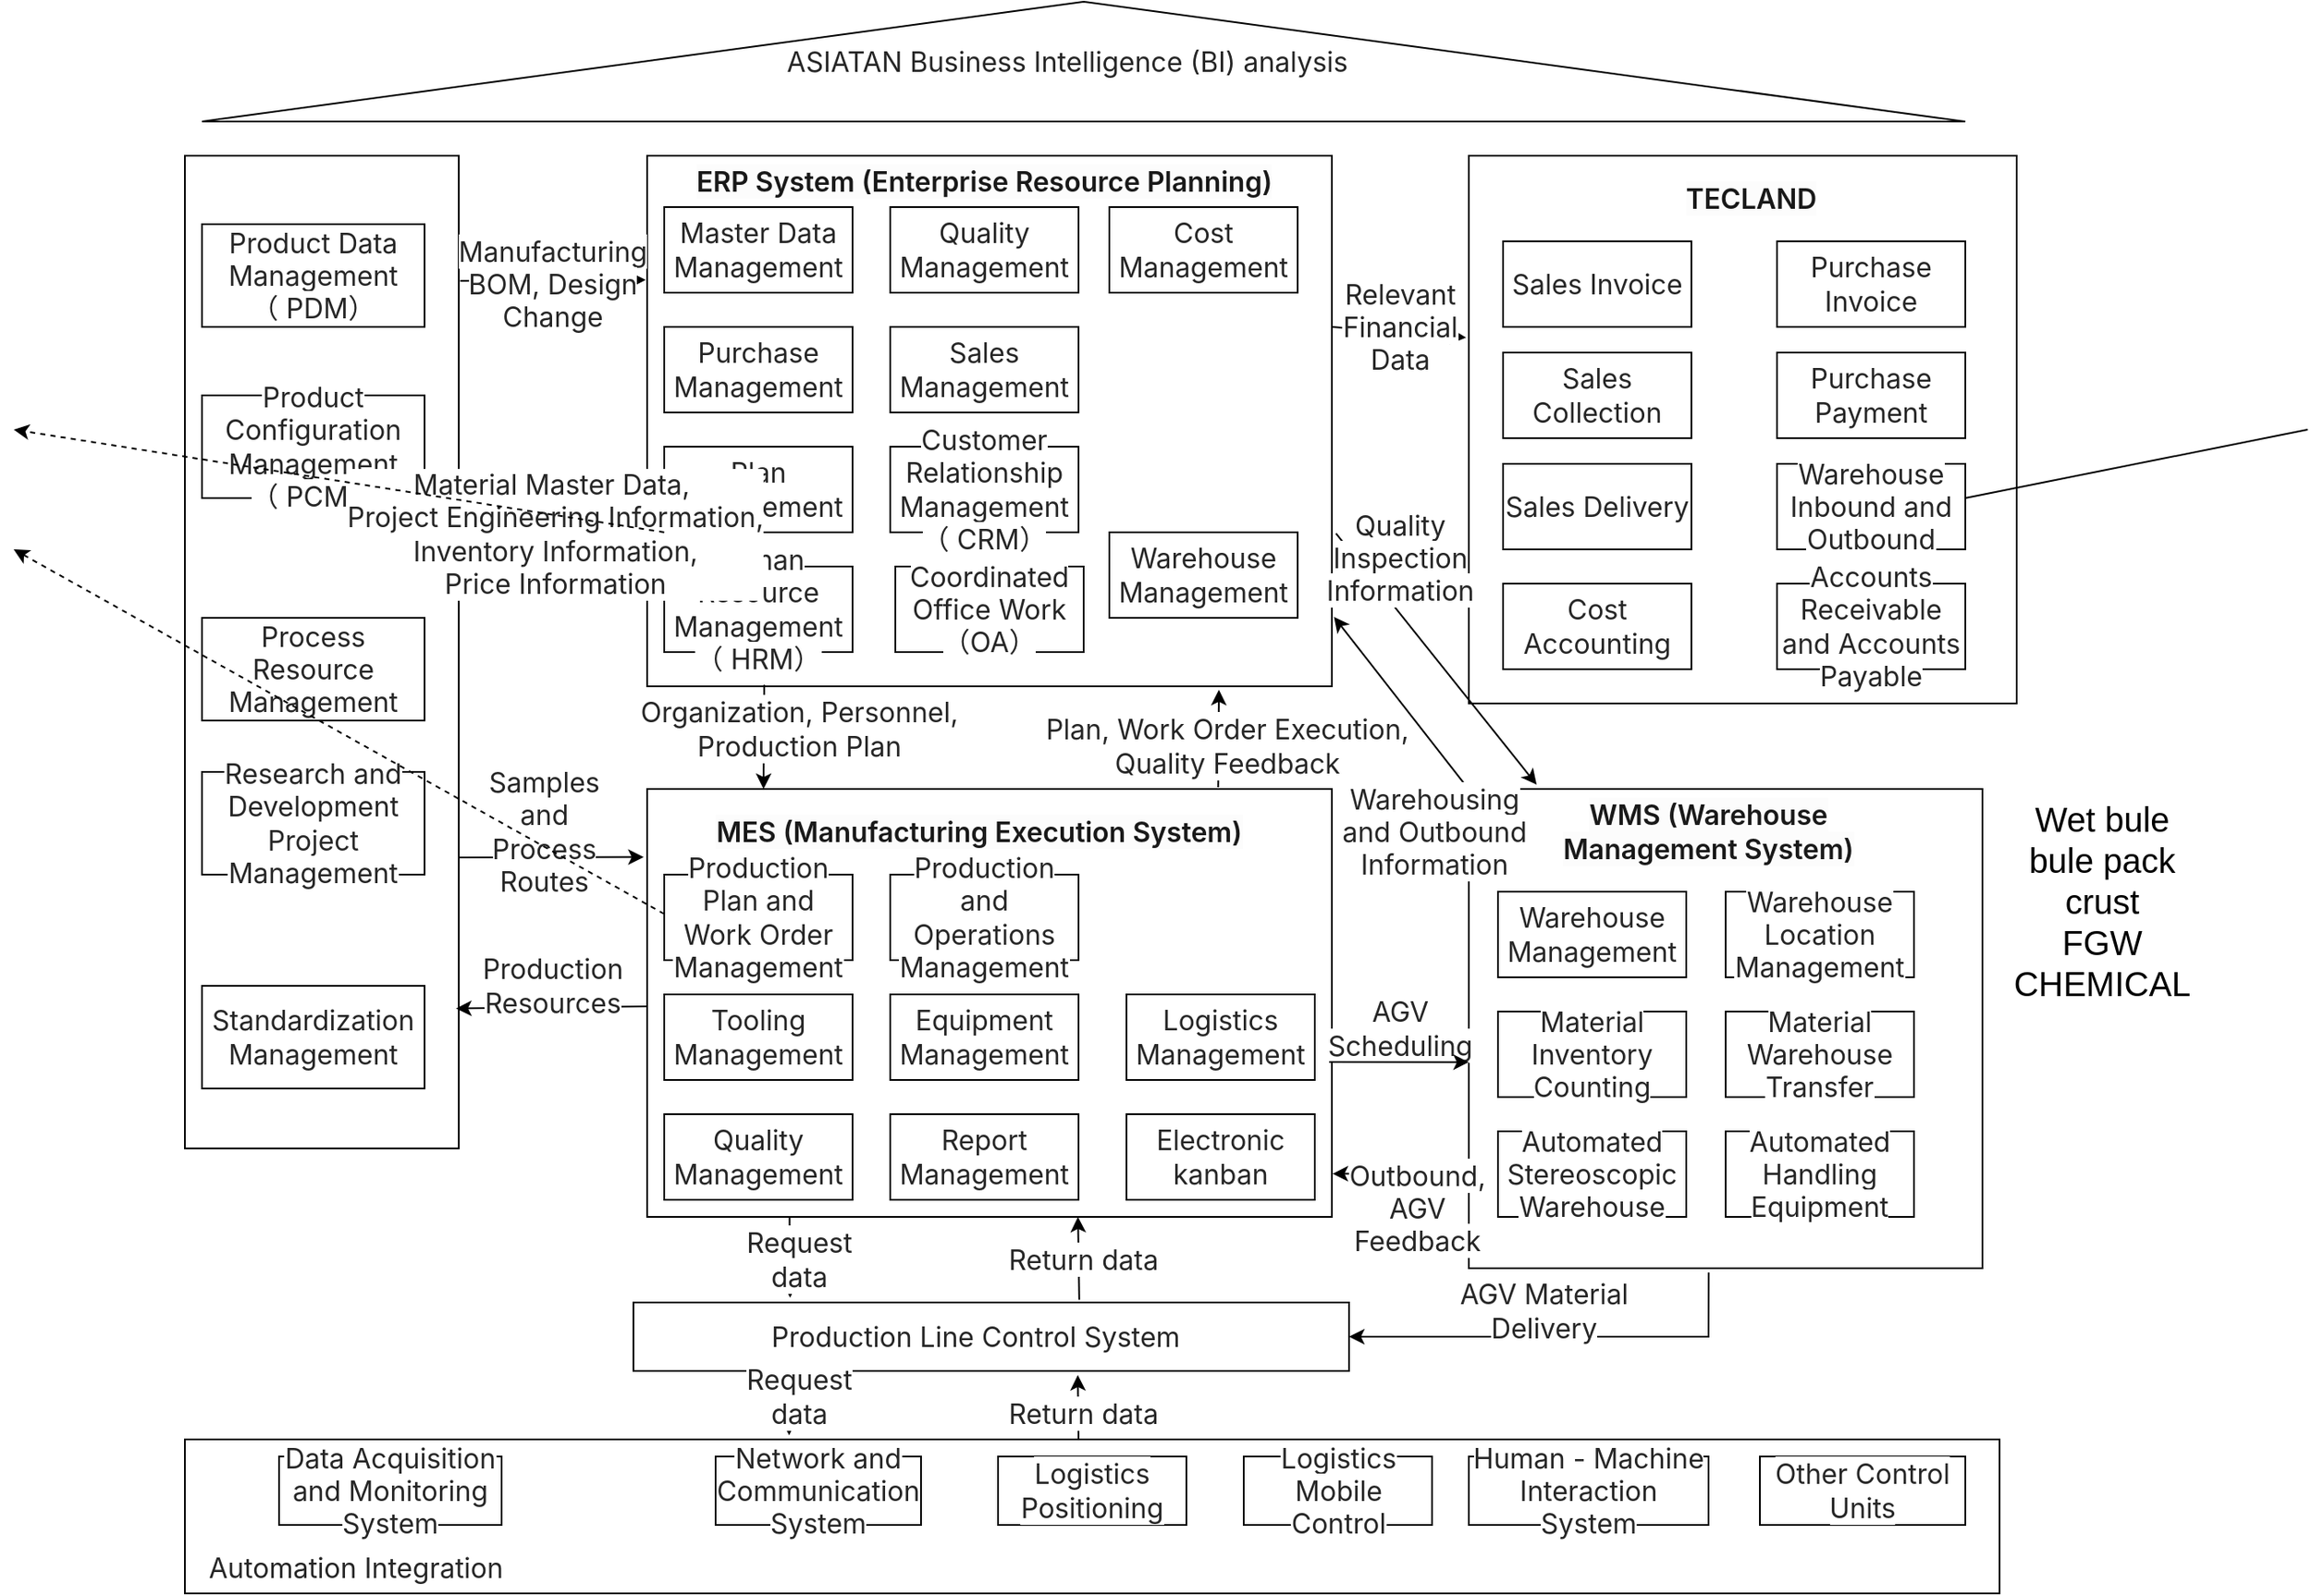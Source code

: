 <mxfile version="26.2.14">
  <diagram name="第 1 页" id="Oy0f-ZVfPPDfLsjkSh2S">
    <mxGraphModel dx="2253" dy="777" grid="1" gridSize="10" guides="1" tooltips="1" connect="1" arrows="1" fold="1" page="1" pageScale="1" pageWidth="827" pageHeight="1169" math="0" shadow="0">
      <root>
        <mxCell id="0" />
        <mxCell id="1" parent="0" />
        <mxCell id="EUBYo1c7d4FHBWkMz8hj-1" value="" style="rounded=0;whiteSpace=wrap;html=1;" parent="1" vertex="1">
          <mxGeometry x="-50" y="870" width="1060" height="90" as="geometry" />
        </mxCell>
        <mxCell id="EUBYo1c7d4FHBWkMz8hj-2" value="" style="verticalLabelPosition=bottom;verticalAlign=top;html=1;shape=mxgraph.basic.acute_triangle;dx=0.5;" parent="1" vertex="1">
          <mxGeometry x="-40" y="30" width="1030" height="70" as="geometry" />
        </mxCell>
        <mxCell id="EUBYo1c7d4FHBWkMz8hj-3" value="" style="verticalLabelPosition=bottom;verticalAlign=top;html=1;shape=mxgraph.basic.rect;fillColor2=none;strokeWidth=1;size=20;indent=5;" parent="1" vertex="1">
          <mxGeometry x="-50" y="120" width="160" height="580" as="geometry" />
        </mxCell>
        <mxCell id="EUBYo1c7d4FHBWkMz8hj-6" value="" style="verticalLabelPosition=bottom;verticalAlign=top;html=1;shape=mxgraph.basic.rect;fillColor2=none;strokeWidth=1;size=20;indent=5;" parent="1" vertex="1">
          <mxGeometry x="220" y="120" width="400" height="310" as="geometry" />
        </mxCell>
        <mxCell id="EUBYo1c7d4FHBWkMz8hj-7" value="" style="verticalLabelPosition=bottom;verticalAlign=top;html=1;shape=mxgraph.basic.rect;fillColor2=none;strokeWidth=1;size=20;indent=5;" parent="1" vertex="1">
          <mxGeometry x="220" y="490" width="400" height="250" as="geometry" />
        </mxCell>
        <mxCell id="EUBYo1c7d4FHBWkMz8hj-8" value="" style="verticalLabelPosition=bottom;verticalAlign=top;html=1;shape=mxgraph.basic.rect;fillColor2=none;strokeWidth=1;size=20;indent=5;" parent="1" vertex="1">
          <mxGeometry x="212" y="790" width="418" height="40" as="geometry" />
        </mxCell>
        <mxCell id="EUBYo1c7d4FHBWkMz8hj-9" value="" style="verticalLabelPosition=bottom;verticalAlign=top;html=1;shape=mxgraph.basic.rect;fillColor2=none;strokeWidth=1;size=20;indent=5;" parent="1" vertex="1">
          <mxGeometry x="700" y="120" width="320" height="320" as="geometry" />
        </mxCell>
        <mxCell id="EUBYo1c7d4FHBWkMz8hj-10" value="" style="verticalLabelPosition=bottom;verticalAlign=top;html=1;shape=mxgraph.basic.rect;fillColor2=none;strokeWidth=1;size=20;indent=5;" parent="1" vertex="1">
          <mxGeometry x="700" y="490" width="300" height="280" as="geometry" />
        </mxCell>
        <mxCell id="EUBYo1c7d4FHBWkMz8hj-11" value="&lt;span style=&quot;color: rgba(0, 0, 0, 0.85); font-family: Inter, -apple-system, BlinkMacSystemFont, &amp;quot;Segoe UI&amp;quot;, &amp;quot;SF Pro SC&amp;quot;, &amp;quot;SF Pro Display&amp;quot;, &amp;quot;SF Pro Icons&amp;quot;, &amp;quot;PingFang SC&amp;quot;, &amp;quot;Hiragino Sans GB&amp;quot;, &amp;quot;Microsoft YaHei&amp;quot;, &amp;quot;Helvetica Neue&amp;quot;, Helvetica, Arial, sans-serif; font-size: 16px; text-align: start; background-color: rgb(255, 255, 255);&quot;&gt;ASIATAN Business Intelligence (BI) analysis&lt;/span&gt;" style="text;html=1;align=center;verticalAlign=middle;whiteSpace=wrap;rounded=0;" parent="1" vertex="1">
          <mxGeometry x="294.5" y="50" width="341" height="30" as="geometry" />
        </mxCell>
        <mxCell id="EUBYo1c7d4FHBWkMz8hj-12" value="&lt;span style=&quot;color: rgba(0, 0, 0, 0.85); font-family: Inter, -apple-system, BlinkMacSystemFont, &amp;quot;Segoe UI&amp;quot;, &amp;quot;SF Pro SC&amp;quot;, &amp;quot;SF Pro Display&amp;quot;, &amp;quot;SF Pro Icons&amp;quot;, &amp;quot;PingFang SC&amp;quot;, &amp;quot;Hiragino Sans GB&amp;quot;, &amp;quot;Microsoft YaHei&amp;quot;, &amp;quot;Helvetica Neue&amp;quot;, Helvetica, Arial, sans-serif; font-size: 16px; text-align: start; background-color: rgb(255, 255, 255);&quot;&gt;Product Data Management&lt;/span&gt;&lt;div&gt;&lt;span style=&quot;color: rgba(0, 0, 0, 0.85); font-family: Inter, -apple-system, BlinkMacSystemFont, &amp;quot;Segoe UI&amp;quot;, &amp;quot;SF Pro SC&amp;quot;, &amp;quot;SF Pro Display&amp;quot;, &amp;quot;SF Pro Icons&amp;quot;, &amp;quot;PingFang SC&amp;quot;, &amp;quot;Hiragino Sans GB&amp;quot;, &amp;quot;Microsoft YaHei&amp;quot;, &amp;quot;Helvetica Neue&amp;quot;, Helvetica, Arial, sans-serif; font-size: 16px; text-align: start; background-color: rgb(255, 255, 255);&quot;&gt;（ PDM）&lt;/span&gt;&lt;/div&gt;" style="rounded=0;whiteSpace=wrap;html=1;movable=1;resizable=1;rotatable=1;deletable=1;editable=1;locked=0;connectable=1;" parent="1" vertex="1">
          <mxGeometry x="-40" y="160" width="130" height="60" as="geometry" />
        </mxCell>
        <mxCell id="EUBYo1c7d4FHBWkMz8hj-13" value="&lt;span style=&quot;color: rgba(0, 0, 0, 0.85); font-family: Inter, -apple-system, BlinkMacSystemFont, &amp;quot;Segoe UI&amp;quot;, &amp;quot;SF Pro SC&amp;quot;, &amp;quot;SF Pro Display&amp;quot;, &amp;quot;SF Pro Icons&amp;quot;, &amp;quot;PingFang SC&amp;quot;, &amp;quot;Hiragino Sans GB&amp;quot;, &amp;quot;Microsoft YaHei&amp;quot;, &amp;quot;Helvetica Neue&amp;quot;, Helvetica, Arial, sans-serif; font-size: 16px; text-align: start; background-color: rgb(255, 255, 255);&quot;&gt;Product Configuration Management&lt;/span&gt;&lt;div&gt;&lt;span style=&quot;color: rgba(0, 0, 0, 0.85); font-family: Inter, -apple-system, BlinkMacSystemFont, &amp;quot;Segoe UI&amp;quot;, &amp;quot;SF Pro SC&amp;quot;, &amp;quot;SF Pro Display&amp;quot;, &amp;quot;SF Pro Icons&amp;quot;, &amp;quot;PingFang SC&amp;quot;, &amp;quot;Hiragino Sans GB&amp;quot;, &amp;quot;Microsoft YaHei&amp;quot;, &amp;quot;Helvetica Neue&amp;quot;, Helvetica, Arial, sans-serif; font-size: 16px; text-align: start; background-color: rgb(255, 255, 255);&quot;&gt;（ PCM）&lt;/span&gt;&lt;/div&gt;" style="rounded=0;whiteSpace=wrap;html=1;movable=1;resizable=1;rotatable=1;deletable=1;editable=1;locked=0;connectable=1;" parent="1" vertex="1">
          <mxGeometry x="-40" y="260" width="130" height="60" as="geometry" />
        </mxCell>
        <mxCell id="EUBYo1c7d4FHBWkMz8hj-15" value="&lt;span style=&quot;color: rgba(0, 0, 0, 0.85); font-family: Inter, -apple-system, BlinkMacSystemFont, &amp;quot;Segoe UI&amp;quot;, &amp;quot;SF Pro SC&amp;quot;, &amp;quot;SF Pro Display&amp;quot;, &amp;quot;SF Pro Icons&amp;quot;, &amp;quot;PingFang SC&amp;quot;, &amp;quot;Hiragino Sans GB&amp;quot;, &amp;quot;Microsoft YaHei&amp;quot;, &amp;quot;Helvetica Neue&amp;quot;, Helvetica, Arial, sans-serif; font-size: 16px; text-align: start; background-color: rgb(255, 255, 255);&quot;&gt;Process Resource Management&lt;/span&gt;" style="rounded=0;whiteSpace=wrap;html=1;movable=1;resizable=1;rotatable=1;deletable=1;editable=1;locked=0;connectable=1;" parent="1" vertex="1">
          <mxGeometry x="-40" y="390" width="130" height="60" as="geometry" />
        </mxCell>
        <mxCell id="EUBYo1c7d4FHBWkMz8hj-16" value="&lt;span style=&quot;color: rgba(0, 0, 0, 0.85); font-family: Inter, -apple-system, BlinkMacSystemFont, &amp;quot;Segoe UI&amp;quot;, &amp;quot;SF Pro SC&amp;quot;, &amp;quot;SF Pro Display&amp;quot;, &amp;quot;SF Pro Icons&amp;quot;, &amp;quot;PingFang SC&amp;quot;, &amp;quot;Hiragino Sans GB&amp;quot;, &amp;quot;Microsoft YaHei&amp;quot;, &amp;quot;Helvetica Neue&amp;quot;, Helvetica, Arial, sans-serif; font-size: 16px; text-align: start; background-color: rgb(255, 255, 255);&quot;&gt;Standardization Management&lt;/span&gt;" style="rounded=0;whiteSpace=wrap;html=1;movable=1;resizable=1;rotatable=1;deletable=1;editable=1;locked=0;connectable=1;" parent="1" vertex="1">
          <mxGeometry x="-40" y="605" width="130" height="60" as="geometry" />
        </mxCell>
        <mxCell id="EUBYo1c7d4FHBWkMz8hj-19" value="&lt;span style=&quot;margin: 0px; padding: 0px; border: 0px; font-variant-numeric: inherit; font-variant-east-asian: inherit; font-variant-alternates: inherit; font-variant-position: inherit; font-variant-emoji: inherit; font-weight: 600; font-stretch: inherit; font-size: 16px; line-height: inherit; font-family: &amp;quot;PingFang SC&amp;quot;, -apple-system, BlinkMacSystemFont, &amp;quot;Segoe UI&amp;quot;, Roboto, Ubuntu, &amp;quot;Helvetica Neue&amp;quot;, Helvetica, Arial, &amp;quot;Hiragino Sans GB&amp;quot;, &amp;quot;Microsoft YaHei UI&amp;quot;, &amp;quot;Microsoft YaHei&amp;quot;, &amp;quot;Source Han Sans CN&amp;quot;, sans-serif; font-optical-sizing: inherit; font-size-adjust: inherit; font-kerning: inherit; font-feature-settings: inherit; font-variation-settings: inherit; vertical-align: baseline; color: rgba(0, 0, 0, 0.9); text-align: start; background-color: rgb(252, 252, 252);&quot;&gt;ERP System (Enterprise Resource Planning)​&lt;/span&gt;" style="text;html=1;align=center;verticalAlign=middle;whiteSpace=wrap;rounded=0;" parent="1" vertex="1">
          <mxGeometry x="242" y="120" width="350" height="30" as="geometry" />
        </mxCell>
        <mxCell id="EUBYo1c7d4FHBWkMz8hj-20" value="&lt;span style=&quot;color: rgba(0, 0, 0, 0.85); font-family: Inter, -apple-system, BlinkMacSystemFont, &amp;quot;Segoe UI&amp;quot;, &amp;quot;SF Pro SC&amp;quot;, &amp;quot;SF Pro Display&amp;quot;, &amp;quot;SF Pro Icons&amp;quot;, &amp;quot;PingFang SC&amp;quot;, &amp;quot;Hiragino Sans GB&amp;quot;, &amp;quot;Microsoft YaHei&amp;quot;, &amp;quot;Helvetica Neue&amp;quot;, Helvetica, Arial, sans-serif; font-size: 16px; text-align: start; background-color: rgb(255, 255, 255);&quot;&gt;Master Data Management&lt;/span&gt;" style="rounded=0;whiteSpace=wrap;html=1;" parent="1" vertex="1">
          <mxGeometry x="230" y="150" width="110" height="50" as="geometry" />
        </mxCell>
        <mxCell id="EUBYo1c7d4FHBWkMz8hj-21" value="&lt;span style=&quot;color: rgba(0, 0, 0, 0.85); font-family: Inter, -apple-system, BlinkMacSystemFont, &amp;quot;Segoe UI&amp;quot;, &amp;quot;SF Pro SC&amp;quot;, &amp;quot;SF Pro Display&amp;quot;, &amp;quot;SF Pro Icons&amp;quot;, &amp;quot;PingFang SC&amp;quot;, &amp;quot;Hiragino Sans GB&amp;quot;, &amp;quot;Microsoft YaHei&amp;quot;, &amp;quot;Helvetica Neue&amp;quot;, Helvetica, Arial, sans-serif; font-size: 16px; text-align: start; background-color: rgb(255, 255, 255);&quot;&gt;Quality Management&lt;/span&gt;" style="rounded=0;whiteSpace=wrap;html=1;" parent="1" vertex="1">
          <mxGeometry x="362" y="150" width="110" height="50" as="geometry" />
        </mxCell>
        <mxCell id="EUBYo1c7d4FHBWkMz8hj-22" value="&lt;span style=&quot;color: rgba(0, 0, 0, 0.85); font-family: Inter, -apple-system, BlinkMacSystemFont, &amp;quot;Segoe UI&amp;quot;, &amp;quot;SF Pro SC&amp;quot;, &amp;quot;SF Pro Display&amp;quot;, &amp;quot;SF Pro Icons&amp;quot;, &amp;quot;PingFang SC&amp;quot;, &amp;quot;Hiragino Sans GB&amp;quot;, &amp;quot;Microsoft YaHei&amp;quot;, &amp;quot;Helvetica Neue&amp;quot;, Helvetica, Arial, sans-serif; font-size: 16px; text-align: start; background-color: rgb(255, 255, 255);&quot;&gt;Cost Management&lt;/span&gt;" style="rounded=0;whiteSpace=wrap;html=1;" parent="1" vertex="1">
          <mxGeometry x="490" y="150" width="110" height="50" as="geometry" />
        </mxCell>
        <mxCell id="EUBYo1c7d4FHBWkMz8hj-23" value="&lt;span style=&quot;color: rgba(0, 0, 0, 0.85); font-family: Inter, -apple-system, BlinkMacSystemFont, &amp;quot;Segoe UI&amp;quot;, &amp;quot;SF Pro SC&amp;quot;, &amp;quot;SF Pro Display&amp;quot;, &amp;quot;SF Pro Icons&amp;quot;, &amp;quot;PingFang SC&amp;quot;, &amp;quot;Hiragino Sans GB&amp;quot;, &amp;quot;Microsoft YaHei&amp;quot;, &amp;quot;Helvetica Neue&amp;quot;, Helvetica, Arial, sans-serif; font-size: 16px; text-align: start; background-color: rgb(255, 255, 255);&quot;&gt;Accounts Receivable and Accounts Payable&lt;/span&gt;" style="rounded=0;whiteSpace=wrap;html=1;" parent="1" vertex="1">
          <mxGeometry x="880" y="370" width="110" height="50" as="geometry" />
        </mxCell>
        <mxCell id="EUBYo1c7d4FHBWkMz8hj-24" value="&lt;span style=&quot;color: rgba(0, 0, 0, 0.85); font-family: Inter, -apple-system, BlinkMacSystemFont, &amp;quot;Segoe UI&amp;quot;, &amp;quot;SF Pro SC&amp;quot;, &amp;quot;SF Pro Display&amp;quot;, &amp;quot;SF Pro Icons&amp;quot;, &amp;quot;PingFang SC&amp;quot;, &amp;quot;Hiragino Sans GB&amp;quot;, &amp;quot;Microsoft YaHei&amp;quot;, &amp;quot;Helvetica Neue&amp;quot;, Helvetica, Arial, sans-serif; font-size: 16px; text-align: start; background-color: rgb(255, 255, 255);&quot;&gt;Sales Management&lt;/span&gt;" style="rounded=0;whiteSpace=wrap;html=1;" parent="1" vertex="1">
          <mxGeometry x="362" y="220" width="110" height="50" as="geometry" />
        </mxCell>
        <mxCell id="EUBYo1c7d4FHBWkMz8hj-25" value="&lt;span style=&quot;color: rgba(0, 0, 0, 0.85); font-family: Inter, -apple-system, BlinkMacSystemFont, &amp;quot;Segoe UI&amp;quot;, &amp;quot;SF Pro SC&amp;quot;, &amp;quot;SF Pro Display&amp;quot;, &amp;quot;SF Pro Icons&amp;quot;, &amp;quot;PingFang SC&amp;quot;, &amp;quot;Hiragino Sans GB&amp;quot;, &amp;quot;Microsoft YaHei&amp;quot;, &amp;quot;Helvetica Neue&amp;quot;, Helvetica, Arial, sans-serif; font-size: 16px; text-align: start; background-color: rgb(255, 255, 255);&quot;&gt;Purchase Management&lt;/span&gt;" style="rounded=0;whiteSpace=wrap;html=1;" parent="1" vertex="1">
          <mxGeometry x="230" y="220" width="110" height="50" as="geometry" />
        </mxCell>
        <mxCell id="EUBYo1c7d4FHBWkMz8hj-26" value="&lt;span style=&quot;color: rgba(0, 0, 0, 0.85); font-family: Inter, -apple-system, BlinkMacSystemFont, &amp;quot;Segoe UI&amp;quot;, &amp;quot;SF Pro SC&amp;quot;, &amp;quot;SF Pro Display&amp;quot;, &amp;quot;SF Pro Icons&amp;quot;, &amp;quot;PingFang SC&amp;quot;, &amp;quot;Hiragino Sans GB&amp;quot;, &amp;quot;Microsoft YaHei&amp;quot;, &amp;quot;Helvetica Neue&amp;quot;, Helvetica, Arial, sans-serif; font-size: 16px; text-align: start; background-color: rgb(255, 255, 255);&quot;&gt;Plan Management&lt;/span&gt;" style="rounded=0;whiteSpace=wrap;html=1;" parent="1" vertex="1">
          <mxGeometry x="230" y="290" width="110" height="50" as="geometry" />
        </mxCell>
        <mxCell id="EUBYo1c7d4FHBWkMz8hj-27" value="&lt;span style=&quot;color: rgba(0, 0, 0, 0.85); font-family: Inter, -apple-system, BlinkMacSystemFont, &amp;quot;Segoe UI&amp;quot;, &amp;quot;SF Pro SC&amp;quot;, &amp;quot;SF Pro Display&amp;quot;, &amp;quot;SF Pro Icons&amp;quot;, &amp;quot;PingFang SC&amp;quot;, &amp;quot;Hiragino Sans GB&amp;quot;, &amp;quot;Microsoft YaHei&amp;quot;, &amp;quot;Helvetica Neue&amp;quot;, Helvetica, Arial, sans-serif; font-size: 16px; text-align: start; background-color: rgb(255, 255, 255);&quot;&gt;Customer Relationship Management（ CRM）&lt;/span&gt;" style="rounded=0;whiteSpace=wrap;html=1;" parent="1" vertex="1">
          <mxGeometry x="362" y="290" width="110" height="50" as="geometry" />
        </mxCell>
        <mxCell id="EUBYo1c7d4FHBWkMz8hj-28" value="&lt;span style=&quot;color: rgba(0, 0, 0, 0.85); font-family: Inter, -apple-system, BlinkMacSystemFont, &amp;quot;Segoe UI&amp;quot;, &amp;quot;SF Pro SC&amp;quot;, &amp;quot;SF Pro Display&amp;quot;, &amp;quot;SF Pro Icons&amp;quot;, &amp;quot;PingFang SC&amp;quot;, &amp;quot;Hiragino Sans GB&amp;quot;, &amp;quot;Microsoft YaHei&amp;quot;, &amp;quot;Helvetica Neue&amp;quot;, Helvetica, Arial, sans-serif; font-size: 16px; text-align: start; background-color: rgb(255, 255, 255);&quot;&gt;Warehouse Management&lt;/span&gt;" style="rounded=0;whiteSpace=wrap;html=1;" parent="1" vertex="1">
          <mxGeometry x="490" y="340" width="110" height="50" as="geometry" />
        </mxCell>
        <mxCell id="EUBYo1c7d4FHBWkMz8hj-29" value="&lt;span style=&quot;color: rgba(0, 0, 0, 0.85); font-family: Inter, -apple-system, BlinkMacSystemFont, &amp;quot;Segoe UI&amp;quot;, &amp;quot;SF Pro SC&amp;quot;, &amp;quot;SF Pro Display&amp;quot;, &amp;quot;SF Pro Icons&amp;quot;, &amp;quot;PingFang SC&amp;quot;, &amp;quot;Hiragino Sans GB&amp;quot;, &amp;quot;Microsoft YaHei&amp;quot;, &amp;quot;Helvetica Neue&amp;quot;, Helvetica, Arial, sans-serif; font-size: 16px; text-align: start; background-color: rgb(255, 255, 255);&quot;&gt;Human Resource Management（ HRM）&lt;/span&gt;" style="rounded=0;whiteSpace=wrap;html=1;" parent="1" vertex="1">
          <mxGeometry x="230" y="360" width="110" height="50" as="geometry" />
        </mxCell>
        <mxCell id="EUBYo1c7d4FHBWkMz8hj-30" value="&lt;span style=&quot;color: rgba(0, 0, 0, 0.85); font-family: Inter, -apple-system, BlinkMacSystemFont, &amp;quot;Segoe UI&amp;quot;, &amp;quot;SF Pro SC&amp;quot;, &amp;quot;SF Pro Display&amp;quot;, &amp;quot;SF Pro Icons&amp;quot;, &amp;quot;PingFang SC&amp;quot;, &amp;quot;Hiragino Sans GB&amp;quot;, &amp;quot;Microsoft YaHei&amp;quot;, &amp;quot;Helvetica Neue&amp;quot;, Helvetica, Arial, sans-serif; font-size: 16px; text-align: start; background-color: rgb(255, 255, 255);&quot;&gt;Coordinated Office Work&lt;/span&gt;&lt;div&gt;&lt;span style=&quot;color: rgba(0, 0, 0, 0.85); font-family: Inter, -apple-system, BlinkMacSystemFont, &amp;quot;Segoe UI&amp;quot;, &amp;quot;SF Pro SC&amp;quot;, &amp;quot;SF Pro Display&amp;quot;, &amp;quot;SF Pro Icons&amp;quot;, &amp;quot;PingFang SC&amp;quot;, &amp;quot;Hiragino Sans GB&amp;quot;, &amp;quot;Microsoft YaHei&amp;quot;, &amp;quot;Helvetica Neue&amp;quot;, Helvetica, Arial, sans-serif; font-size: 16px; text-align: start; background-color: rgb(255, 255, 255);&quot;&gt;（OA）&lt;/span&gt;&lt;/div&gt;" style="rounded=0;whiteSpace=wrap;html=1;" parent="1" vertex="1">
          <mxGeometry x="365" y="360" width="110" height="50" as="geometry" />
        </mxCell>
        <mxCell id="EUBYo1c7d4FHBWkMz8hj-31" value="&lt;span style=&quot;margin: 0px; padding: 0px; border: 0px; font-variant-numeric: inherit; font-variant-east-asian: inherit; font-variant-alternates: inherit; font-variant-position: inherit; font-variant-emoji: inherit; font-weight: 600; font-stretch: inherit; font-size: 16px; line-height: inherit; font-family: &amp;quot;PingFang SC&amp;quot;, -apple-system, BlinkMacSystemFont, &amp;quot;Segoe UI&amp;quot;, Roboto, Ubuntu, &amp;quot;Helvetica Neue&amp;quot;, Helvetica, Arial, &amp;quot;Hiragino Sans GB&amp;quot;, &amp;quot;Microsoft YaHei UI&amp;quot;, &amp;quot;Microsoft YaHei&amp;quot;, &amp;quot;Source Han Sans CN&amp;quot;, sans-serif; font-optical-sizing: inherit; font-size-adjust: inherit; font-kerning: inherit; font-feature-settings: inherit; font-variation-settings: inherit; vertical-align: baseline; color: rgba(0, 0, 0, 0.9); text-align: start; background-color: rgb(252, 252, 252);&quot;&gt;MES (Manufacturing Execution System)​&lt;/span&gt;" style="text;html=1;align=center;verticalAlign=middle;whiteSpace=wrap;rounded=0;" parent="1" vertex="1">
          <mxGeometry x="258.5" y="500" width="310" height="30" as="geometry" />
        </mxCell>
        <mxCell id="EUBYo1c7d4FHBWkMz8hj-32" value="&lt;span style=&quot;color: rgba(0, 0, 0, 0.85); font-family: Inter, -apple-system, BlinkMacSystemFont, &amp;quot;Segoe UI&amp;quot;, &amp;quot;SF Pro SC&amp;quot;, &amp;quot;SF Pro Display&amp;quot;, &amp;quot;SF Pro Icons&amp;quot;, &amp;quot;PingFang SC&amp;quot;, &amp;quot;Hiragino Sans GB&amp;quot;, &amp;quot;Microsoft YaHei&amp;quot;, &amp;quot;Helvetica Neue&amp;quot;, Helvetica, Arial, sans-serif; font-size: 16px; text-align: start; background-color: rgb(255, 255, 255);&quot;&gt;Production Plan and Work Order Management&lt;/span&gt;" style="rounded=0;whiteSpace=wrap;html=1;" parent="1" vertex="1">
          <mxGeometry x="230" y="540" width="110" height="50" as="geometry" />
        </mxCell>
        <mxCell id="EUBYo1c7d4FHBWkMz8hj-33" value="&lt;span style=&quot;color: rgba(0, 0, 0, 0.85); font-family: Inter, -apple-system, BlinkMacSystemFont, &amp;quot;Segoe UI&amp;quot;, &amp;quot;SF Pro SC&amp;quot;, &amp;quot;SF Pro Display&amp;quot;, &amp;quot;SF Pro Icons&amp;quot;, &amp;quot;PingFang SC&amp;quot;, &amp;quot;Hiragino Sans GB&amp;quot;, &amp;quot;Microsoft YaHei&amp;quot;, &amp;quot;Helvetica Neue&amp;quot;, Helvetica, Arial, sans-serif; font-size: 16px; text-align: start; background-color: rgb(255, 255, 255);&quot;&gt;Production and Operations Management&lt;/span&gt;" style="rounded=0;whiteSpace=wrap;html=1;" parent="1" vertex="1">
          <mxGeometry x="362" y="540" width="110" height="50" as="geometry" />
        </mxCell>
        <mxCell id="EUBYo1c7d4FHBWkMz8hj-35" value="&lt;span style=&quot;color: rgba(0, 0, 0, 0.85); font-family: Inter, -apple-system, BlinkMacSystemFont, &amp;quot;Segoe UI&amp;quot;, &amp;quot;SF Pro SC&amp;quot;, &amp;quot;SF Pro Display&amp;quot;, &amp;quot;SF Pro Icons&amp;quot;, &amp;quot;PingFang SC&amp;quot;, &amp;quot;Hiragino Sans GB&amp;quot;, &amp;quot;Microsoft YaHei&amp;quot;, &amp;quot;Helvetica Neue&amp;quot;, Helvetica, Arial, sans-serif; font-size: 16px; text-align: start; background-color: rgb(255, 255, 255);&quot;&gt;Tooling Management&lt;/span&gt;" style="rounded=0;whiteSpace=wrap;html=1;" parent="1" vertex="1">
          <mxGeometry x="230" y="610" width="110" height="50" as="geometry" />
        </mxCell>
        <mxCell id="EUBYo1c7d4FHBWkMz8hj-36" value="&lt;span style=&quot;color: rgba(0, 0, 0, 0.85); font-family: Inter, -apple-system, BlinkMacSystemFont, &amp;quot;Segoe UI&amp;quot;, &amp;quot;SF Pro SC&amp;quot;, &amp;quot;SF Pro Display&amp;quot;, &amp;quot;SF Pro Icons&amp;quot;, &amp;quot;PingFang SC&amp;quot;, &amp;quot;Hiragino Sans GB&amp;quot;, &amp;quot;Microsoft YaHei&amp;quot;, &amp;quot;Helvetica Neue&amp;quot;, Helvetica, Arial, sans-serif; font-size: 16px; text-align: start; background-color: rgb(255, 255, 255);&quot;&gt;Equipment Management&lt;/span&gt;" style="rounded=0;whiteSpace=wrap;html=1;" parent="1" vertex="1">
          <mxGeometry x="362" y="610" width="110" height="50" as="geometry" />
        </mxCell>
        <mxCell id="EUBYo1c7d4FHBWkMz8hj-37" value="&lt;span style=&quot;color: rgba(0, 0, 0, 0.85); font-family: Inter, -apple-system, BlinkMacSystemFont, &amp;quot;Segoe UI&amp;quot;, &amp;quot;SF Pro SC&amp;quot;, &amp;quot;SF Pro Display&amp;quot;, &amp;quot;SF Pro Icons&amp;quot;, &amp;quot;PingFang SC&amp;quot;, &amp;quot;Hiragino Sans GB&amp;quot;, &amp;quot;Microsoft YaHei&amp;quot;, &amp;quot;Helvetica Neue&amp;quot;, Helvetica, Arial, sans-serif; font-size: 16px; text-align: start; background-color: rgb(255, 255, 255);&quot;&gt;Logistics Management&lt;/span&gt;" style="rounded=0;whiteSpace=wrap;html=1;" parent="1" vertex="1">
          <mxGeometry x="500" y="610" width="110" height="50" as="geometry" />
        </mxCell>
        <mxCell id="EUBYo1c7d4FHBWkMz8hj-38" value="&lt;span style=&quot;color: rgba(0, 0, 0, 0.85); font-family: Inter, -apple-system, BlinkMacSystemFont, &amp;quot;Segoe UI&amp;quot;, &amp;quot;SF Pro SC&amp;quot;, &amp;quot;SF Pro Display&amp;quot;, &amp;quot;SF Pro Icons&amp;quot;, &amp;quot;PingFang SC&amp;quot;, &amp;quot;Hiragino Sans GB&amp;quot;, &amp;quot;Microsoft YaHei&amp;quot;, &amp;quot;Helvetica Neue&amp;quot;, Helvetica, Arial, sans-serif; font-size: 16px; text-align: start; background-color: rgb(255, 255, 255);&quot;&gt;Quality Management&lt;/span&gt;" style="rounded=0;whiteSpace=wrap;html=1;" parent="1" vertex="1">
          <mxGeometry x="230" y="680" width="110" height="50" as="geometry" />
        </mxCell>
        <mxCell id="EUBYo1c7d4FHBWkMz8hj-39" value="&lt;span style=&quot;color: rgba(0, 0, 0, 0.85); font-family: Inter, -apple-system, BlinkMacSystemFont, &amp;quot;Segoe UI&amp;quot;, &amp;quot;SF Pro SC&amp;quot;, &amp;quot;SF Pro Display&amp;quot;, &amp;quot;SF Pro Icons&amp;quot;, &amp;quot;PingFang SC&amp;quot;, &amp;quot;Hiragino Sans GB&amp;quot;, &amp;quot;Microsoft YaHei&amp;quot;, &amp;quot;Helvetica Neue&amp;quot;, Helvetica, Arial, sans-serif; font-size: 16px; text-align: start; background-color: rgb(255, 255, 255);&quot;&gt;Report Management&lt;/span&gt;" style="rounded=0;whiteSpace=wrap;html=1;" parent="1" vertex="1">
          <mxGeometry x="362" y="680" width="110" height="50" as="geometry" />
        </mxCell>
        <mxCell id="EUBYo1c7d4FHBWkMz8hj-40" value="&lt;span style=&quot;color: rgba(0, 0, 0, 0.85); font-family: Inter, -apple-system, BlinkMacSystemFont, &amp;quot;Segoe UI&amp;quot;, &amp;quot;SF Pro SC&amp;quot;, &amp;quot;SF Pro Display&amp;quot;, &amp;quot;SF Pro Icons&amp;quot;, &amp;quot;PingFang SC&amp;quot;, &amp;quot;Hiragino Sans GB&amp;quot;, &amp;quot;Microsoft YaHei&amp;quot;, &amp;quot;Helvetica Neue&amp;quot;, Helvetica, Arial, sans-serif; font-size: 16px; text-align: start; background-color: rgb(255, 255, 255);&quot;&gt;Electronic kanban&lt;/span&gt;" style="rounded=0;whiteSpace=wrap;html=1;" parent="1" vertex="1">
          <mxGeometry x="500" y="680" width="110" height="50" as="geometry" />
        </mxCell>
        <mxCell id="EUBYo1c7d4FHBWkMz8hj-41" value="&lt;span style=&quot;margin: 0px; padding: 0px; border: 0px; font-variant-numeric: inherit; font-variant-east-asian: inherit; font-variant-alternates: inherit; font-variant-position: inherit; font-variant-emoji: inherit; font-weight: 600; font-stretch: inherit; font-size: 16px; line-height: inherit; font-family: &amp;quot;PingFang SC&amp;quot;, -apple-system, BlinkMacSystemFont, &amp;quot;Segoe UI&amp;quot;, Roboto, Ubuntu, &amp;quot;Helvetica Neue&amp;quot;, Helvetica, Arial, &amp;quot;Hiragino Sans GB&amp;quot;, &amp;quot;Microsoft YaHei UI&amp;quot;, &amp;quot;Microsoft YaHei&amp;quot;, &amp;quot;Source Han Sans CN&amp;quot;, sans-serif; font-optical-sizing: inherit; font-size-adjust: inherit; font-kerning: inherit; font-feature-settings: inherit; font-variation-settings: inherit; vertical-align: baseline; color: rgba(0, 0, 0, 0.9); text-align: start; background-color: rgb(252, 252, 252);&quot;&gt;TECLAND&lt;/span&gt;" style="text;html=1;align=center;verticalAlign=middle;whiteSpace=wrap;rounded=0;" parent="1" vertex="1">
          <mxGeometry x="800" y="130" width="130" height="30" as="geometry" />
        </mxCell>
        <mxCell id="EUBYo1c7d4FHBWkMz8hj-42" value="&lt;span style=&quot;color: rgba(0, 0, 0, 0.85); font-family: Inter, -apple-system, BlinkMacSystemFont, &amp;quot;Segoe UI&amp;quot;, &amp;quot;SF Pro SC&amp;quot;, &amp;quot;SF Pro Display&amp;quot;, &amp;quot;SF Pro Icons&amp;quot;, &amp;quot;PingFang SC&amp;quot;, &amp;quot;Hiragino Sans GB&amp;quot;, &amp;quot;Microsoft YaHei&amp;quot;, &amp;quot;Helvetica Neue&amp;quot;, Helvetica, Arial, sans-serif; font-size: 16px; text-align: start; background-color: rgb(255, 255, 255);&quot;&gt;Sales Invoice&lt;/span&gt;" style="rounded=0;whiteSpace=wrap;html=1;" parent="1" vertex="1">
          <mxGeometry x="720" y="170" width="110" height="50" as="geometry" />
        </mxCell>
        <mxCell id="EUBYo1c7d4FHBWkMz8hj-43" value="&lt;span style=&quot;color: rgba(0, 0, 0, 0.85); font-family: Inter, -apple-system, BlinkMacSystemFont, &amp;quot;Segoe UI&amp;quot;, &amp;quot;SF Pro SC&amp;quot;, &amp;quot;SF Pro Display&amp;quot;, &amp;quot;SF Pro Icons&amp;quot;, &amp;quot;PingFang SC&amp;quot;, &amp;quot;Hiragino Sans GB&amp;quot;, &amp;quot;Microsoft YaHei&amp;quot;, &amp;quot;Helvetica Neue&amp;quot;, Helvetica, Arial, sans-serif; font-size: 16px; text-align: start; background-color: rgb(255, 255, 255);&quot;&gt;Purchase Invoice&lt;/span&gt;" style="rounded=0;whiteSpace=wrap;html=1;" parent="1" vertex="1">
          <mxGeometry x="880" y="170" width="110" height="50" as="geometry" />
        </mxCell>
        <mxCell id="EUBYo1c7d4FHBWkMz8hj-44" value="&lt;span style=&quot;color: rgba(0, 0, 0, 0.85); font-family: Inter, -apple-system, BlinkMacSystemFont, &amp;quot;Segoe UI&amp;quot;, &amp;quot;SF Pro SC&amp;quot;, &amp;quot;SF Pro Display&amp;quot;, &amp;quot;SF Pro Icons&amp;quot;, &amp;quot;PingFang SC&amp;quot;, &amp;quot;Hiragino Sans GB&amp;quot;, &amp;quot;Microsoft YaHei&amp;quot;, &amp;quot;Helvetica Neue&amp;quot;, Helvetica, Arial, sans-serif; font-size: 16px; text-align: start; background-color: rgb(255, 255, 255);&quot;&gt;Sales Collection&lt;/span&gt;" style="rounded=0;whiteSpace=wrap;html=1;" parent="1" vertex="1">
          <mxGeometry x="720" y="235" width="110" height="50" as="geometry" />
        </mxCell>
        <mxCell id="EUBYo1c7d4FHBWkMz8hj-45" value="&lt;span style=&quot;color: rgba(0, 0, 0, 0.85); font-family: Inter, -apple-system, BlinkMacSystemFont, &amp;quot;Segoe UI&amp;quot;, &amp;quot;SF Pro SC&amp;quot;, &amp;quot;SF Pro Display&amp;quot;, &amp;quot;SF Pro Icons&amp;quot;, &amp;quot;PingFang SC&amp;quot;, &amp;quot;Hiragino Sans GB&amp;quot;, &amp;quot;Microsoft YaHei&amp;quot;, &amp;quot;Helvetica Neue&amp;quot;, Helvetica, Arial, sans-serif; font-size: 16px; text-align: start; background-color: rgb(255, 255, 255);&quot;&gt;Purchase Payment&lt;/span&gt;" style="rounded=0;whiteSpace=wrap;html=1;" parent="1" vertex="1">
          <mxGeometry x="880" y="235" width="110" height="50" as="geometry" />
        </mxCell>
        <mxCell id="EUBYo1c7d4FHBWkMz8hj-46" value="&lt;span style=&quot;color: rgba(0, 0, 0, 0.85); font-family: Inter, -apple-system, BlinkMacSystemFont, &amp;quot;Segoe UI&amp;quot;, &amp;quot;SF Pro SC&amp;quot;, &amp;quot;SF Pro Display&amp;quot;, &amp;quot;SF Pro Icons&amp;quot;, &amp;quot;PingFang SC&amp;quot;, &amp;quot;Hiragino Sans GB&amp;quot;, &amp;quot;Microsoft YaHei&amp;quot;, &amp;quot;Helvetica Neue&amp;quot;, Helvetica, Arial, sans-serif; font-size: 16px; text-align: start; background-color: rgb(255, 255, 255);&quot;&gt;Sales Delivery&lt;/span&gt;" style="rounded=0;whiteSpace=wrap;html=1;" parent="1" vertex="1">
          <mxGeometry x="720" y="300" width="110" height="50" as="geometry" />
        </mxCell>
        <mxCell id="EUBYo1c7d4FHBWkMz8hj-47" value="&lt;span style=&quot;color: rgba(0, 0, 0, 0.85); font-family: Inter, -apple-system, BlinkMacSystemFont, &amp;quot;Segoe UI&amp;quot;, &amp;quot;SF Pro SC&amp;quot;, &amp;quot;SF Pro Display&amp;quot;, &amp;quot;SF Pro Icons&amp;quot;, &amp;quot;PingFang SC&amp;quot;, &amp;quot;Hiragino Sans GB&amp;quot;, &amp;quot;Microsoft YaHei&amp;quot;, &amp;quot;Helvetica Neue&amp;quot;, Helvetica, Arial, sans-serif; font-size: 16px; text-align: start; background-color: rgb(255, 255, 255);&quot;&gt;Warehouse Inbound and Outbound&lt;/span&gt;" style="rounded=0;whiteSpace=wrap;html=1;" parent="1" vertex="1">
          <mxGeometry x="880" y="300" width="110" height="50" as="geometry" />
        </mxCell>
        <mxCell id="EUBYo1c7d4FHBWkMz8hj-48" value="&lt;span style=&quot;color: rgba(0, 0, 0, 0.85); font-family: Inter, -apple-system, BlinkMacSystemFont, &amp;quot;Segoe UI&amp;quot;, &amp;quot;SF Pro SC&amp;quot;, &amp;quot;SF Pro Display&amp;quot;, &amp;quot;SF Pro Icons&amp;quot;, &amp;quot;PingFang SC&amp;quot;, &amp;quot;Hiragino Sans GB&amp;quot;, &amp;quot;Microsoft YaHei&amp;quot;, &amp;quot;Helvetica Neue&amp;quot;, Helvetica, Arial, sans-serif; font-size: 16px; text-align: start; background-color: rgb(255, 255, 255);&quot;&gt;Cost Accounting&lt;/span&gt;" style="rounded=0;whiteSpace=wrap;html=1;" parent="1" vertex="1">
          <mxGeometry x="720" y="370" width="110" height="50" as="geometry" />
        </mxCell>
        <mxCell id="EUBYo1c7d4FHBWkMz8hj-49" value="&lt;span style=&quot;margin: 0px; padding: 0px; border: 0px; font-variant-numeric: inherit; font-variant-east-asian: inherit; font-variant-alternates: inherit; font-variant-position: inherit; font-variant-emoji: inherit; font-weight: 600; font-stretch: inherit; font-size: 16px; line-height: inherit; font-family: &amp;quot;PingFang SC&amp;quot;, -apple-system, BlinkMacSystemFont, &amp;quot;Segoe UI&amp;quot;, Roboto, Ubuntu, &amp;quot;Helvetica Neue&amp;quot;, Helvetica, Arial, &amp;quot;Hiragino Sans GB&amp;quot;, &amp;quot;Microsoft YaHei UI&amp;quot;, &amp;quot;Microsoft YaHei&amp;quot;, &amp;quot;Source Han Sans CN&amp;quot;, sans-serif; font-optical-sizing: inherit; font-size-adjust: inherit; font-kerning: inherit; font-feature-settings: inherit; font-variation-settings: inherit; vertical-align: baseline; color: rgba(0, 0, 0, 0.9); text-align: start; background-color: rgb(252, 252, 252);&quot;&gt;WMS (Warehouse Management System)​&lt;/span&gt;" style="text;html=1;align=center;verticalAlign=middle;whiteSpace=wrap;rounded=0;" parent="1" vertex="1">
          <mxGeometry x="725" y="500" width="230" height="30" as="geometry" />
        </mxCell>
        <mxCell id="EUBYo1c7d4FHBWkMz8hj-50" value="&lt;span style=&quot;color: rgba(0, 0, 0, 0.85); font-family: Inter, -apple-system, BlinkMacSystemFont, &amp;quot;Segoe UI&amp;quot;, &amp;quot;SF Pro SC&amp;quot;, &amp;quot;SF Pro Display&amp;quot;, &amp;quot;SF Pro Icons&amp;quot;, &amp;quot;PingFang SC&amp;quot;, &amp;quot;Hiragino Sans GB&amp;quot;, &amp;quot;Microsoft YaHei&amp;quot;, &amp;quot;Helvetica Neue&amp;quot;, Helvetica, Arial, sans-serif; font-size: 16px; text-align: start; background-color: rgb(255, 255, 255);&quot;&gt;Warehouse Management&lt;/span&gt;" style="rounded=0;whiteSpace=wrap;html=1;" parent="1" vertex="1">
          <mxGeometry x="717" y="550" width="110" height="50" as="geometry" />
        </mxCell>
        <mxCell id="EUBYo1c7d4FHBWkMz8hj-51" value="&lt;span style=&quot;color: rgba(0, 0, 0, 0.85); font-family: Inter, -apple-system, BlinkMacSystemFont, &amp;quot;Segoe UI&amp;quot;, &amp;quot;SF Pro SC&amp;quot;, &amp;quot;SF Pro Display&amp;quot;, &amp;quot;SF Pro Icons&amp;quot;, &amp;quot;PingFang SC&amp;quot;, &amp;quot;Hiragino Sans GB&amp;quot;, &amp;quot;Microsoft YaHei&amp;quot;, &amp;quot;Helvetica Neue&amp;quot;, Helvetica, Arial, sans-serif; font-size: 16px; text-align: start; background-color: rgb(255, 255, 255);&quot;&gt;Warehouse Location Management&lt;/span&gt;" style="rounded=0;whiteSpace=wrap;html=1;" parent="1" vertex="1">
          <mxGeometry x="850" y="550" width="110" height="50" as="geometry" />
        </mxCell>
        <mxCell id="EUBYo1c7d4FHBWkMz8hj-52" value="&lt;span style=&quot;color: rgba(0, 0, 0, 0.85); font-family: Inter, -apple-system, BlinkMacSystemFont, &amp;quot;Segoe UI&amp;quot;, &amp;quot;SF Pro SC&amp;quot;, &amp;quot;SF Pro Display&amp;quot;, &amp;quot;SF Pro Icons&amp;quot;, &amp;quot;PingFang SC&amp;quot;, &amp;quot;Hiragino Sans GB&amp;quot;, &amp;quot;Microsoft YaHei&amp;quot;, &amp;quot;Helvetica Neue&amp;quot;, Helvetica, Arial, sans-serif; font-size: 16px; text-align: start; background-color: rgb(255, 255, 255);&quot;&gt;Material Inventory Counting&lt;/span&gt;" style="rounded=0;whiteSpace=wrap;html=1;" parent="1" vertex="1">
          <mxGeometry x="717" y="620" width="110" height="50" as="geometry" />
        </mxCell>
        <mxCell id="EUBYo1c7d4FHBWkMz8hj-53" value="&lt;span style=&quot;color: rgba(0, 0, 0, 0.85); font-family: Inter, -apple-system, BlinkMacSystemFont, &amp;quot;Segoe UI&amp;quot;, &amp;quot;SF Pro SC&amp;quot;, &amp;quot;SF Pro Display&amp;quot;, &amp;quot;SF Pro Icons&amp;quot;, &amp;quot;PingFang SC&amp;quot;, &amp;quot;Hiragino Sans GB&amp;quot;, &amp;quot;Microsoft YaHei&amp;quot;, &amp;quot;Helvetica Neue&amp;quot;, Helvetica, Arial, sans-serif; font-size: 16px; text-align: start; background-color: rgb(255, 255, 255);&quot;&gt;Material Warehouse Transfer&lt;/span&gt;" style="rounded=0;whiteSpace=wrap;html=1;" parent="1" vertex="1">
          <mxGeometry x="850" y="620" width="110" height="50" as="geometry" />
        </mxCell>
        <mxCell id="EUBYo1c7d4FHBWkMz8hj-54" value="&lt;span style=&quot;color: rgba(0, 0, 0, 0.85); font-family: Inter, -apple-system, BlinkMacSystemFont, &amp;quot;Segoe UI&amp;quot;, &amp;quot;SF Pro SC&amp;quot;, &amp;quot;SF Pro Display&amp;quot;, &amp;quot;SF Pro Icons&amp;quot;, &amp;quot;PingFang SC&amp;quot;, &amp;quot;Hiragino Sans GB&amp;quot;, &amp;quot;Microsoft YaHei&amp;quot;, &amp;quot;Helvetica Neue&amp;quot;, Helvetica, Arial, sans-serif; font-size: 16px; text-align: start; background-color: rgb(255, 255, 255);&quot;&gt;Automated Stereoscopic Warehouse&lt;/span&gt;" style="rounded=0;whiteSpace=wrap;html=1;" parent="1" vertex="1">
          <mxGeometry x="717" y="690" width="110" height="50" as="geometry" />
        </mxCell>
        <mxCell id="EUBYo1c7d4FHBWkMz8hj-55" value="&lt;span style=&quot;color: rgba(0, 0, 0, 0.85); font-family: Inter, -apple-system, BlinkMacSystemFont, &amp;quot;Segoe UI&amp;quot;, &amp;quot;SF Pro SC&amp;quot;, &amp;quot;SF Pro Display&amp;quot;, &amp;quot;SF Pro Icons&amp;quot;, &amp;quot;PingFang SC&amp;quot;, &amp;quot;Hiragino Sans GB&amp;quot;, &amp;quot;Microsoft YaHei&amp;quot;, &amp;quot;Helvetica Neue&amp;quot;, Helvetica, Arial, sans-serif; font-size: 16px; text-align: start; background-color: rgb(255, 255, 255);&quot;&gt;Automated Handling Equipment&lt;/span&gt;" style="rounded=0;whiteSpace=wrap;html=1;" parent="1" vertex="1">
          <mxGeometry x="850" y="690" width="110" height="50" as="geometry" />
        </mxCell>
        <mxCell id="EUBYo1c7d4FHBWkMz8hj-56" value="&lt;span style=&quot;color: rgba(0, 0, 0, 0.85); font-family: Inter, -apple-system, BlinkMacSystemFont, &amp;quot;Segoe UI&amp;quot;, &amp;quot;SF Pro SC&amp;quot;, &amp;quot;SF Pro Display&amp;quot;, &amp;quot;SF Pro Icons&amp;quot;, &amp;quot;PingFang SC&amp;quot;, &amp;quot;Hiragino Sans GB&amp;quot;, &amp;quot;Microsoft YaHei&amp;quot;, &amp;quot;Helvetica Neue&amp;quot;, Helvetica, Arial, sans-serif; font-size: 16px; text-align: start; background-color: rgb(255, 255, 255);&quot;&gt;Production Line Control System&lt;/span&gt;" style="text;html=1;align=center;verticalAlign=middle;whiteSpace=wrap;rounded=0;" parent="1" vertex="1">
          <mxGeometry x="272" y="795" width="280" height="30" as="geometry" />
        </mxCell>
        <mxCell id="EUBYo1c7d4FHBWkMz8hj-57" value="&lt;span style=&quot;color: rgba(0, 0, 0, 0.85); font-family: Inter, -apple-system, BlinkMacSystemFont, &amp;quot;Segoe UI&amp;quot;, &amp;quot;SF Pro SC&amp;quot;, &amp;quot;SF Pro Display&amp;quot;, &amp;quot;SF Pro Icons&amp;quot;, &amp;quot;PingFang SC&amp;quot;, &amp;quot;Hiragino Sans GB&amp;quot;, &amp;quot;Microsoft YaHei&amp;quot;, &amp;quot;Helvetica Neue&amp;quot;, Helvetica, Arial, sans-serif; font-size: 16px; text-align: start; background-color: rgb(255, 255, 255);&quot;&gt;Automation Integration&lt;/span&gt;" style="text;html=1;align=center;verticalAlign=middle;whiteSpace=wrap;rounded=0;" parent="1" vertex="1">
          <mxGeometry x="-50" y="930" width="200" height="30" as="geometry" />
        </mxCell>
        <mxCell id="EUBYo1c7d4FHBWkMz8hj-58" value="&lt;span style=&quot;color: rgba(0, 0, 0, 0.85); font-family: Inter, -apple-system, BlinkMacSystemFont, &amp;quot;Segoe UI&amp;quot;, &amp;quot;SF Pro SC&amp;quot;, &amp;quot;SF Pro Display&amp;quot;, &amp;quot;SF Pro Icons&amp;quot;, &amp;quot;PingFang SC&amp;quot;, &amp;quot;Hiragino Sans GB&amp;quot;, &amp;quot;Microsoft YaHei&amp;quot;, &amp;quot;Helvetica Neue&amp;quot;, Helvetica, Arial, sans-serif; font-size: 16px; text-align: start; background-color: rgb(255, 255, 255);&quot;&gt;Data Acquisition and Monitoring System&lt;/span&gt;" style="rounded=0;whiteSpace=wrap;html=1;" parent="1" vertex="1">
          <mxGeometry x="5" y="880" width="130" height="40" as="geometry" />
        </mxCell>
        <mxCell id="EUBYo1c7d4FHBWkMz8hj-60" value="&lt;span style=&quot;color: rgba(0, 0, 0, 0.85); font-family: Inter, -apple-system, BlinkMacSystemFont, &amp;quot;Segoe UI&amp;quot;, &amp;quot;SF Pro SC&amp;quot;, &amp;quot;SF Pro Display&amp;quot;, &amp;quot;SF Pro Icons&amp;quot;, &amp;quot;PingFang SC&amp;quot;, &amp;quot;Hiragino Sans GB&amp;quot;, &amp;quot;Microsoft YaHei&amp;quot;, &amp;quot;Helvetica Neue&amp;quot;, Helvetica, Arial, sans-serif; font-size: 16px; text-align: start; background-color: rgb(255, 255, 255);&quot;&gt;Network and Communication System&lt;/span&gt;" style="rounded=0;whiteSpace=wrap;html=1;" parent="1" vertex="1">
          <mxGeometry x="260" y="880" width="120" height="40" as="geometry" />
        </mxCell>
        <mxCell id="EUBYo1c7d4FHBWkMz8hj-61" value="&lt;span style=&quot;color: rgba(0, 0, 0, 0.85); font-family: Inter, -apple-system, BlinkMacSystemFont, &amp;quot;Segoe UI&amp;quot;, &amp;quot;SF Pro SC&amp;quot;, &amp;quot;SF Pro Display&amp;quot;, &amp;quot;SF Pro Icons&amp;quot;, &amp;quot;PingFang SC&amp;quot;, &amp;quot;Hiragino Sans GB&amp;quot;, &amp;quot;Microsoft YaHei&amp;quot;, &amp;quot;Helvetica Neue&amp;quot;, Helvetica, Arial, sans-serif; font-size: 16px; text-align: start; background-color: rgb(255, 255, 255);&quot;&gt;Logistics Positioning&lt;/span&gt;" style="rounded=0;whiteSpace=wrap;html=1;" parent="1" vertex="1">
          <mxGeometry x="425" y="880" width="110" height="40" as="geometry" />
        </mxCell>
        <mxCell id="EUBYo1c7d4FHBWkMz8hj-62" value="&lt;span style=&quot;color: rgba(0, 0, 0, 0.85); font-family: Inter, -apple-system, BlinkMacSystemFont, &amp;quot;Segoe UI&amp;quot;, &amp;quot;SF Pro SC&amp;quot;, &amp;quot;SF Pro Display&amp;quot;, &amp;quot;SF Pro Icons&amp;quot;, &amp;quot;PingFang SC&amp;quot;, &amp;quot;Hiragino Sans GB&amp;quot;, &amp;quot;Microsoft YaHei&amp;quot;, &amp;quot;Helvetica Neue&amp;quot;, Helvetica, Arial, sans-serif; font-size: 16px; text-align: start; background-color: rgb(255, 255, 255);&quot;&gt;Logistics Mobile Control&lt;/span&gt;" style="rounded=0;whiteSpace=wrap;html=1;" parent="1" vertex="1">
          <mxGeometry x="568.5" y="880" width="110" height="40" as="geometry" />
        </mxCell>
        <mxCell id="EUBYo1c7d4FHBWkMz8hj-63" value="&lt;span style=&quot;color: rgba(0, 0, 0, 0.85); font-family: Inter, -apple-system, BlinkMacSystemFont, &amp;quot;Segoe UI&amp;quot;, &amp;quot;SF Pro SC&amp;quot;, &amp;quot;SF Pro Display&amp;quot;, &amp;quot;SF Pro Icons&amp;quot;, &amp;quot;PingFang SC&amp;quot;, &amp;quot;Hiragino Sans GB&amp;quot;, &amp;quot;Microsoft YaHei&amp;quot;, &amp;quot;Helvetica Neue&amp;quot;, Helvetica, Arial, sans-serif; font-size: 16px; text-align: start; background-color: rgb(255, 255, 255);&quot;&gt;Human - Machine Interaction System&lt;/span&gt;" style="rounded=0;whiteSpace=wrap;html=1;" parent="1" vertex="1">
          <mxGeometry x="700" y="880" width="140" height="40" as="geometry" />
        </mxCell>
        <mxCell id="EUBYo1c7d4FHBWkMz8hj-64" value="&lt;span style=&quot;color: rgba(0, 0, 0, 0.85); font-family: Inter, -apple-system, BlinkMacSystemFont, &amp;quot;Segoe UI&amp;quot;, &amp;quot;SF Pro SC&amp;quot;, &amp;quot;SF Pro Display&amp;quot;, &amp;quot;SF Pro Icons&amp;quot;, &amp;quot;PingFang SC&amp;quot;, &amp;quot;Hiragino Sans GB&amp;quot;, &amp;quot;Microsoft YaHei&amp;quot;, &amp;quot;Helvetica Neue&amp;quot;, Helvetica, Arial, sans-serif; font-size: 16px; text-align: start; background-color: rgb(255, 255, 255);&quot;&gt;Other Control Units&lt;/span&gt;" style="rounded=0;whiteSpace=wrap;html=1;" parent="1" vertex="1">
          <mxGeometry x="870" y="880" width="120" height="40" as="geometry" />
        </mxCell>
        <mxCell id="EUBYo1c7d4FHBWkMz8hj-65" value="" style="endArrow=classic;html=1;rounded=0;exitX=0.208;exitY=0.999;exitDx=0;exitDy=0;exitPerimeter=0;entryX=0.219;entryY=-0.068;entryDx=0;entryDy=0;entryPerimeter=0;" parent="1" source="EUBYo1c7d4FHBWkMz8hj-7" target="EUBYo1c7d4FHBWkMz8hj-8" edge="1">
          <mxGeometry width="50" height="50" relative="1" as="geometry">
            <mxPoint x="400" y="740" as="sourcePoint" />
            <mxPoint x="300" y="790" as="targetPoint" />
          </mxGeometry>
        </mxCell>
        <mxCell id="EUBYo1c7d4FHBWkMz8hj-66" value="" style="endArrow=classic;html=1;rounded=0;exitX=0.216;exitY=1.027;exitDx=0;exitDy=0;exitPerimeter=0;entryX=0.333;entryY=-0.026;entryDx=0;entryDy=0;entryPerimeter=0;" parent="1" source="EUBYo1c7d4FHBWkMz8hj-8" target="EUBYo1c7d4FHBWkMz8hj-1" edge="1">
          <mxGeometry width="50" height="50" relative="1" as="geometry">
            <mxPoint x="300" y="823" as="sourcePoint" />
            <mxPoint x="301" y="870" as="targetPoint" />
          </mxGeometry>
        </mxCell>
        <mxCell id="EUBYo1c7d4FHBWkMz8hj-67" value="" style="endArrow=classic;html=1;rounded=0;entryX=0.621;entryY=1.06;entryDx=0;entryDy=0;entryPerimeter=0;" parent="1" target="EUBYo1c7d4FHBWkMz8hj-8" edge="1">
          <mxGeometry width="50" height="50" relative="1" as="geometry">
            <mxPoint x="472" y="870" as="sourcePoint" />
            <mxPoint x="522" y="820" as="targetPoint" />
          </mxGeometry>
        </mxCell>
        <mxCell id="EUBYo1c7d4FHBWkMz8hj-68" value="" style="endArrow=classic;html=1;rounded=0;entryX=0.621;entryY=1.06;entryDx=0;entryDy=0;entryPerimeter=0;exitX=0.623;exitY=-0.04;exitDx=0;exitDy=0;exitPerimeter=0;" parent="1" source="EUBYo1c7d4FHBWkMz8hj-8" edge="1">
          <mxGeometry width="50" height="50" relative="1" as="geometry">
            <mxPoint x="471.67" y="778" as="sourcePoint" />
            <mxPoint x="471.67" y="740" as="targetPoint" />
          </mxGeometry>
        </mxCell>
        <mxCell id="EUBYo1c7d4FHBWkMz8hj-69" value="&lt;span style=&quot;color: rgba(0, 0, 0, 0.85); font-family: Inter, -apple-system, BlinkMacSystemFont, &amp;quot;Segoe UI&amp;quot;, &amp;quot;SF Pro SC&amp;quot;, &amp;quot;SF Pro Display&amp;quot;, &amp;quot;SF Pro Icons&amp;quot;, &amp;quot;PingFang SC&amp;quot;, &amp;quot;Hiragino Sans GB&amp;quot;, &amp;quot;Microsoft YaHei&amp;quot;, &amp;quot;Helvetica Neue&amp;quot;, Helvetica, Arial, sans-serif; font-size: 16px; text-align: start; background-color: rgb(255, 255, 255);&quot;&gt;Request data&lt;/span&gt;" style="text;html=1;align=center;verticalAlign=middle;whiteSpace=wrap;rounded=0;" parent="1" vertex="1">
          <mxGeometry x="258.5" y="750" width="100" height="30" as="geometry" />
        </mxCell>
        <mxCell id="EUBYo1c7d4FHBWkMz8hj-70" value="&lt;span style=&quot;color: rgba(0, 0, 0, 0.85); font-family: Inter, -apple-system, BlinkMacSystemFont, &amp;quot;Segoe UI&amp;quot;, &amp;quot;SF Pro SC&amp;quot;, &amp;quot;SF Pro Display&amp;quot;, &amp;quot;SF Pro Icons&amp;quot;, &amp;quot;PingFang SC&amp;quot;, &amp;quot;Hiragino Sans GB&amp;quot;, &amp;quot;Microsoft YaHei&amp;quot;, &amp;quot;Helvetica Neue&amp;quot;, Helvetica, Arial, sans-serif; font-size: 16px; text-align: start; background-color: rgb(255, 255, 255);&quot;&gt;Request data&lt;/span&gt;" style="text;html=1;align=center;verticalAlign=middle;whiteSpace=wrap;rounded=0;" parent="1" vertex="1">
          <mxGeometry x="258.5" y="830" width="100" height="30" as="geometry" />
        </mxCell>
        <mxCell id="EUBYo1c7d4FHBWkMz8hj-71" value="&lt;span style=&quot;color: rgba(0, 0, 0, 0.85); font-family: Inter, -apple-system, BlinkMacSystemFont, &amp;quot;Segoe UI&amp;quot;, &amp;quot;SF Pro SC&amp;quot;, &amp;quot;SF Pro Display&amp;quot;, &amp;quot;SF Pro Icons&amp;quot;, &amp;quot;PingFang SC&amp;quot;, &amp;quot;Hiragino Sans GB&amp;quot;, &amp;quot;Microsoft YaHei&amp;quot;, &amp;quot;Helvetica Neue&amp;quot;, Helvetica, Arial, sans-serif; font-size: 16px; text-align: start; background-color: rgb(255, 255, 255);&quot;&gt;Return data&lt;/span&gt;" style="text;html=1;align=center;verticalAlign=middle;whiteSpace=wrap;rounded=0;" parent="1" vertex="1">
          <mxGeometry x="425" y="750" width="100" height="30" as="geometry" />
        </mxCell>
        <mxCell id="EUBYo1c7d4FHBWkMz8hj-72" value="&lt;span style=&quot;color: rgba(0, 0, 0, 0.85); font-family: Inter, -apple-system, BlinkMacSystemFont, &amp;quot;Segoe UI&amp;quot;, &amp;quot;SF Pro SC&amp;quot;, &amp;quot;SF Pro Display&amp;quot;, &amp;quot;SF Pro Icons&amp;quot;, &amp;quot;PingFang SC&amp;quot;, &amp;quot;Hiragino Sans GB&amp;quot;, &amp;quot;Microsoft YaHei&amp;quot;, &amp;quot;Helvetica Neue&amp;quot;, Helvetica, Arial, sans-serif; font-size: 16px; text-align: start; background-color: rgb(255, 255, 255);&quot;&gt;Return data&lt;/span&gt;" style="text;html=1;align=center;verticalAlign=middle;whiteSpace=wrap;rounded=0;" parent="1" vertex="1">
          <mxGeometry x="425" y="840" width="100" height="30" as="geometry" />
        </mxCell>
        <mxCell id="EUBYo1c7d4FHBWkMz8hj-73" value="" style="endArrow=classic;html=1;rounded=0;exitX=1.005;exitY=0.126;exitDx=0;exitDy=0;exitPerimeter=0;entryX=-0.002;entryY=0.234;entryDx=0;entryDy=0;entryPerimeter=0;" parent="1" source="EUBYo1c7d4FHBWkMz8hj-3" target="EUBYo1c7d4FHBWkMz8hj-6" edge="1">
          <mxGeometry width="50" height="50" relative="1" as="geometry">
            <mxPoint x="260" y="270" as="sourcePoint" />
            <mxPoint x="310" y="220" as="targetPoint" />
          </mxGeometry>
        </mxCell>
        <mxCell id="EUBYo1c7d4FHBWkMz8hj-74" value="&lt;span style=&quot;color: rgba(0, 0, 0, 0.85); font-family: Inter, -apple-system, BlinkMacSystemFont, &amp;quot;Segoe UI&amp;quot;, &amp;quot;SF Pro SC&amp;quot;, &amp;quot;SF Pro Display&amp;quot;, &amp;quot;SF Pro Icons&amp;quot;, &amp;quot;PingFang SC&amp;quot;, &amp;quot;Hiragino Sans GB&amp;quot;, &amp;quot;Microsoft YaHei&amp;quot;, &amp;quot;Helvetica Neue&amp;quot;, Helvetica, Arial, sans-serif; font-size: 16px; text-align: start; background-color: rgb(255, 255, 255);&quot;&gt;Manufacturing BOM, Design Change&lt;/span&gt;" style="text;html=1;align=center;verticalAlign=middle;whiteSpace=wrap;rounded=0;" parent="1" vertex="1">
          <mxGeometry x="130" y="180" width="70" height="30" as="geometry" />
        </mxCell>
        <mxCell id="EUBYo1c7d4FHBWkMz8hj-75" value="" style="endArrow=classic;html=1;rounded=0;exitX=0.001;exitY=0.62;exitDx=0;exitDy=0;exitPerimeter=0;entryX=0.993;entryY=0.332;entryDx=0;entryDy=0;entryPerimeter=0;" parent="1" source="EUBYo1c7d4FHBWkMz8hj-6" target="EUBYo1c7d4FHBWkMz8hj-3" edge="1">
          <mxGeometry width="50" height="50" relative="1" as="geometry">
            <mxPoint x="240" y="340" as="sourcePoint" />
            <mxPoint x="290" y="290" as="targetPoint" />
          </mxGeometry>
        </mxCell>
        <mxCell id="EUBYo1c7d4FHBWkMz8hj-76" value="&lt;span style=&quot;color: rgba(0, 0, 0, 0.85); font-family: Inter, -apple-system, BlinkMacSystemFont, &amp;quot;Segoe UI&amp;quot;, &amp;quot;SF Pro SC&amp;quot;, &amp;quot;SF Pro Display&amp;quot;, &amp;quot;SF Pro Icons&amp;quot;, &amp;quot;PingFang SC&amp;quot;, &amp;quot;Hiragino Sans GB&amp;quot;, &amp;quot;Microsoft YaHei&amp;quot;, &amp;quot;Helvetica Neue&amp;quot;, Helvetica, Arial, sans-serif; font-size: 16px; text-align: start; text-wrap-mode: wrap;&quot;&gt;Material Master Data,&amp;nbsp;&lt;/span&gt;&lt;div&gt;&lt;span style=&quot;color: rgba(0, 0, 0, 0.85); font-family: Inter, -apple-system, BlinkMacSystemFont, &amp;quot;Segoe UI&amp;quot;, &amp;quot;SF Pro SC&amp;quot;, &amp;quot;SF Pro Display&amp;quot;, &amp;quot;SF Pro Icons&amp;quot;, &amp;quot;PingFang SC&amp;quot;, &amp;quot;Hiragino Sans GB&amp;quot;, &amp;quot;Microsoft YaHei&amp;quot;, &amp;quot;Helvetica Neue&amp;quot;, Helvetica, Arial, sans-serif; font-size: 16px; text-align: start; text-wrap-mode: wrap;&quot;&gt;Project Engineering Information,&lt;/span&gt;&lt;div&gt;&lt;span style=&quot;color: rgba(0, 0, 0, 0.85); font-family: Inter, -apple-system, BlinkMacSystemFont, &amp;quot;Segoe UI&amp;quot;, &amp;quot;SF Pro SC&amp;quot;, &amp;quot;SF Pro Display&amp;quot;, &amp;quot;SF Pro Icons&amp;quot;, &amp;quot;PingFang SC&amp;quot;, &amp;quot;Hiragino Sans GB&amp;quot;, &amp;quot;Microsoft YaHei&amp;quot;, &amp;quot;Helvetica Neue&amp;quot;, Helvetica, Arial, sans-serif; font-size: 16px; text-align: start; text-wrap-mode: wrap;&quot;&gt;&amp;nbsp;Inventory Information,&amp;nbsp;&lt;/span&gt;&lt;/div&gt;&lt;div&gt;&lt;span style=&quot;color: rgba(0, 0, 0, 0.85); font-family: Inter, -apple-system, BlinkMacSystemFont, &amp;quot;Segoe UI&amp;quot;, &amp;quot;SF Pro SC&amp;quot;, &amp;quot;SF Pro Display&amp;quot;, &amp;quot;SF Pro Icons&amp;quot;, &amp;quot;PingFang SC&amp;quot;, &amp;quot;Hiragino Sans GB&amp;quot;, &amp;quot;Microsoft YaHei&amp;quot;, &amp;quot;Helvetica Neue&amp;quot;, Helvetica, Arial, sans-serif; font-size: 16px; text-align: start; text-wrap-mode: wrap;&quot;&gt;Price Information&lt;/span&gt;&lt;/div&gt;&lt;/div&gt;" style="edgeLabel;html=1;align=center;verticalAlign=middle;resizable=0;points=[];" parent="EUBYo1c7d4FHBWkMz8hj-75" vertex="1" connectable="0">
          <mxGeometry x="0.163" y="-1" relative="1" as="geometry">
            <mxPoint x="10" y="29" as="offset" />
          </mxGeometry>
        </mxCell>
        <mxCell id="EUBYo1c7d4FHBWkMz8hj-77" value="" style="endArrow=classic;html=1;rounded=0;exitX=0.171;exitY=0.997;exitDx=0;exitDy=0;exitPerimeter=0;entryX=0.17;entryY=0;entryDx=0;entryDy=0;entryPerimeter=0;" parent="1" source="EUBYo1c7d4FHBWkMz8hj-6" target="EUBYo1c7d4FHBWkMz8hj-7" edge="1">
          <mxGeometry width="50" height="50" relative="1" as="geometry">
            <mxPoint x="290" y="470" as="sourcePoint" />
            <mxPoint x="340" y="420" as="targetPoint" />
          </mxGeometry>
        </mxCell>
        <mxCell id="EUBYo1c7d4FHBWkMz8hj-78" value="&lt;span style=&quot;color: rgba(0, 0, 0, 0.85); font-family: Inter, -apple-system, BlinkMacSystemFont, &amp;quot;Segoe UI&amp;quot;, &amp;quot;SF Pro SC&amp;quot;, &amp;quot;SF Pro Display&amp;quot;, &amp;quot;SF Pro Icons&amp;quot;, &amp;quot;PingFang SC&amp;quot;, &amp;quot;Hiragino Sans GB&amp;quot;, &amp;quot;Microsoft YaHei&amp;quot;, &amp;quot;Helvetica Neue&amp;quot;, Helvetica, Arial, sans-serif; font-size: 16px; text-align: start; background-color: rgb(255, 255, 255);&quot;&gt;Organization, Personnel, Production Plan&lt;/span&gt;" style="text;html=1;align=center;verticalAlign=middle;whiteSpace=wrap;rounded=0;" parent="1" vertex="1">
          <mxGeometry x="204" y="440" width="210" height="30" as="geometry" />
        </mxCell>
        <mxCell id="EUBYo1c7d4FHBWkMz8hj-79" value="" style="endArrow=classic;html=1;rounded=0;entryX=-0.005;entryY=0.159;entryDx=0;entryDy=0;entryPerimeter=0;" parent="1" target="EUBYo1c7d4FHBWkMz8hj-7" edge="1">
          <mxGeometry width="50" height="50" relative="1" as="geometry">
            <mxPoint x="110" y="530" as="sourcePoint" />
            <mxPoint x="160" y="480" as="targetPoint" />
          </mxGeometry>
        </mxCell>
        <mxCell id="EUBYo1c7d4FHBWkMz8hj-80" value="&lt;span style=&quot;color: rgba(0, 0, 0, 0.85); font-family: Inter, -apple-system, BlinkMacSystemFont, &amp;quot;Segoe UI&amp;quot;, &amp;quot;SF Pro SC&amp;quot;, &amp;quot;SF Pro Display&amp;quot;, &amp;quot;SF Pro Icons&amp;quot;, &amp;quot;PingFang SC&amp;quot;, &amp;quot;Hiragino Sans GB&amp;quot;, &amp;quot;Microsoft YaHei&amp;quot;, &amp;quot;Helvetica Neue&amp;quot;, Helvetica, Arial, sans-serif; font-size: 16px; text-align: start; background-color: rgb(255, 255, 255);&quot;&gt;Samples and Process Routes&lt;/span&gt;" style="text;html=1;align=center;verticalAlign=middle;whiteSpace=wrap;rounded=0;" parent="1" vertex="1">
          <mxGeometry x="130" y="500" width="60" height="30" as="geometry" />
        </mxCell>
        <mxCell id="EUBYo1c7d4FHBWkMz8hj-81" value="" style="endArrow=classic;html=1;rounded=0;exitX=0.001;exitY=0.508;exitDx=0;exitDy=0;exitPerimeter=0;entryX=0.99;entryY=0.859;entryDx=0;entryDy=0;entryPerimeter=0;" parent="1" source="EUBYo1c7d4FHBWkMz8hj-7" target="EUBYo1c7d4FHBWkMz8hj-3" edge="1">
          <mxGeometry width="50" height="50" relative="1" as="geometry">
            <mxPoint x="240" y="650" as="sourcePoint" />
            <mxPoint x="290" y="600" as="targetPoint" />
          </mxGeometry>
        </mxCell>
        <mxCell id="EUBYo1c7d4FHBWkMz8hj-82" value="&lt;span style=&quot;color: rgba(0, 0, 0, 0.85); font-family: Inter, -apple-system, BlinkMacSystemFont, &amp;quot;Segoe UI&amp;quot;, &amp;quot;SF Pro SC&amp;quot;, &amp;quot;SF Pro Display&amp;quot;, &amp;quot;SF Pro Icons&amp;quot;, &amp;quot;PingFang SC&amp;quot;, &amp;quot;Hiragino Sans GB&amp;quot;, &amp;quot;Microsoft YaHei&amp;quot;, &amp;quot;Helvetica Neue&amp;quot;, Helvetica, Arial, sans-serif; font-size: 16px; text-align: start; background-color: rgb(255, 255, 255);&quot;&gt;Production Resources&lt;/span&gt;" style="text;html=1;align=center;verticalAlign=middle;whiteSpace=wrap;rounded=0;" parent="1" vertex="1">
          <mxGeometry x="135" y="590" width="60" height="30" as="geometry" />
        </mxCell>
        <mxCell id="EUBYo1c7d4FHBWkMz8hj-83" value="" style="endArrow=classic;html=1;rounded=0;exitX=0.834;exitY=-0.004;exitDx=0;exitDy=0;exitPerimeter=0;" parent="1" source="EUBYo1c7d4FHBWkMz8hj-7" edge="1">
          <mxGeometry width="50" height="50" relative="1" as="geometry">
            <mxPoint x="554.58" y="499.1" as="sourcePoint" />
            <mxPoint x="554" y="432" as="targetPoint" />
          </mxGeometry>
        </mxCell>
        <mxCell id="EUBYo1c7d4FHBWkMz8hj-84" value="&lt;span style=&quot;color: rgba(0, 0, 0, 0.85); font-family: Inter, -apple-system, BlinkMacSystemFont, &amp;quot;Segoe UI&amp;quot;, &amp;quot;SF Pro SC&amp;quot;, &amp;quot;SF Pro Display&amp;quot;, &amp;quot;SF Pro Icons&amp;quot;, &amp;quot;PingFang SC&amp;quot;, &amp;quot;Hiragino Sans GB&amp;quot;, &amp;quot;Microsoft YaHei&amp;quot;, &amp;quot;Helvetica Neue&amp;quot;, Helvetica, Arial, sans-serif; font-size: 16px; text-align: start; background-color: rgb(255, 255, 255);&quot;&gt;Plan, Work Order Execution, Quality Feedback&lt;/span&gt;" style="text;html=1;align=center;verticalAlign=middle;whiteSpace=wrap;rounded=0;" parent="1" vertex="1">
          <mxGeometry x="438.5" y="450" width="240" height="30" as="geometry" />
        </mxCell>
        <mxCell id="EUBYo1c7d4FHBWkMz8hj-85" value="" style="endArrow=classic;html=1;rounded=0;entryX=-0.005;entryY=0.332;entryDx=0;entryDy=0;entryPerimeter=0;" parent="1" target="EUBYo1c7d4FHBWkMz8hj-9" edge="1">
          <mxGeometry width="50" height="50" relative="1" as="geometry">
            <mxPoint x="620" y="220" as="sourcePoint" />
            <mxPoint x="670" y="170" as="targetPoint" />
          </mxGeometry>
        </mxCell>
        <mxCell id="EUBYo1c7d4FHBWkMz8hj-86" value="&lt;span style=&quot;color: rgba(0, 0, 0, 0.85); font-family: Inter, -apple-system, BlinkMacSystemFont, &amp;quot;Segoe UI&amp;quot;, &amp;quot;SF Pro SC&amp;quot;, &amp;quot;SF Pro Display&amp;quot;, &amp;quot;SF Pro Icons&amp;quot;, &amp;quot;PingFang SC&amp;quot;, &amp;quot;Hiragino Sans GB&amp;quot;, &amp;quot;Microsoft YaHei&amp;quot;, &amp;quot;Helvetica Neue&amp;quot;, Helvetica, Arial, sans-serif; font-size: 16px; text-align: start; background-color: rgb(255, 255, 255);&quot;&gt;Relevant Financial Data&lt;/span&gt;" style="text;html=1;align=center;verticalAlign=middle;whiteSpace=wrap;rounded=0;" parent="1" vertex="1">
          <mxGeometry x="630" y="205" width="60" height="30" as="geometry" />
        </mxCell>
        <mxCell id="EUBYo1c7d4FHBWkMz8hj-87" value="" style="endArrow=classic;html=1;rounded=0;exitX=1.006;exitY=0.712;exitDx=0;exitDy=0;exitPerimeter=0;entryX=0.132;entryY=-0.009;entryDx=0;entryDy=0;entryPerimeter=0;" parent="1" source="EUBYo1c7d4FHBWkMz8hj-6" target="EUBYo1c7d4FHBWkMz8hj-10" edge="1">
          <mxGeometry width="50" height="50" relative="1" as="geometry">
            <mxPoint x="620" y="350" as="sourcePoint" />
            <mxPoint x="700" y="480" as="targetPoint" />
          </mxGeometry>
        </mxCell>
        <mxCell id="EUBYo1c7d4FHBWkMz8hj-88" value="" style="endArrow=classic;html=1;rounded=0;entryX=1.003;entryY=0.869;entryDx=0;entryDy=0;entryPerimeter=0;exitX=0;exitY=0.001;exitDx=0;exitDy=0;exitPerimeter=0;" parent="1" source="EUBYo1c7d4FHBWkMz8hj-10" target="EUBYo1c7d4FHBWkMz8hj-6" edge="1">
          <mxGeometry width="50" height="50" relative="1" as="geometry">
            <mxPoint x="700" y="510" as="sourcePoint" />
            <mxPoint x="730" y="450" as="targetPoint" />
          </mxGeometry>
        </mxCell>
        <mxCell id="EUBYo1c7d4FHBWkMz8hj-89" value="&lt;span style=&quot;color: rgba(0, 0, 0, 0.85); font-family: Inter, -apple-system, BlinkMacSystemFont, &amp;quot;Segoe UI&amp;quot;, &amp;quot;SF Pro SC&amp;quot;, &amp;quot;SF Pro Display&amp;quot;, &amp;quot;SF Pro Icons&amp;quot;, &amp;quot;PingFang SC&amp;quot;, &amp;quot;Hiragino Sans GB&amp;quot;, &amp;quot;Microsoft YaHei&amp;quot;, &amp;quot;Helvetica Neue&amp;quot;, Helvetica, Arial, sans-serif; font-size: 16px; text-align: start; background-color: rgb(255, 255, 255);&quot;&gt;Quality Inspection Information&lt;/span&gt;" style="text;html=1;align=center;verticalAlign=middle;whiteSpace=wrap;rounded=0;" parent="1" vertex="1">
          <mxGeometry x="630" y="340" width="60" height="30" as="geometry" />
        </mxCell>
        <mxCell id="EUBYo1c7d4FHBWkMz8hj-90" value="&lt;span style=&quot;color: rgba(0, 0, 0, 0.85); font-family: Inter, -apple-system, BlinkMacSystemFont, &amp;quot;Segoe UI&amp;quot;, &amp;quot;SF Pro SC&amp;quot;, &amp;quot;SF Pro Display&amp;quot;, &amp;quot;SF Pro Icons&amp;quot;, &amp;quot;PingFang SC&amp;quot;, &amp;quot;Hiragino Sans GB&amp;quot;, &amp;quot;Microsoft YaHei&amp;quot;, &amp;quot;Helvetica Neue&amp;quot;, Helvetica, Arial, sans-serif; font-size: 16px; text-align: start; background-color: rgb(255, 255, 255);&quot;&gt;Warehousing and Outbound Information&lt;/span&gt;" style="text;html=1;align=center;verticalAlign=middle;whiteSpace=wrap;rounded=0;" parent="1" vertex="1">
          <mxGeometry x="620" y="500" width="120" height="30" as="geometry" />
        </mxCell>
        <mxCell id="EUBYo1c7d4FHBWkMz8hj-91" value="" style="endArrow=classic;html=1;rounded=0;entryX=1.001;entryY=0.679;entryDx=0;entryDy=0;entryPerimeter=0;" parent="1" edge="1">
          <mxGeometry width="50" height="50" relative="1" as="geometry">
            <mxPoint x="700" y="715.01" as="sourcePoint" />
            <mxPoint x="620.4" y="714.76" as="targetPoint" />
          </mxGeometry>
        </mxCell>
        <mxCell id="EUBYo1c7d4FHBWkMz8hj-92" value="&lt;span style=&quot;color: rgba(0, 0, 0, 0.85); font-family: Inter, -apple-system, BlinkMacSystemFont, &amp;quot;Segoe UI&amp;quot;, &amp;quot;SF Pro SC&amp;quot;, &amp;quot;SF Pro Display&amp;quot;, &amp;quot;SF Pro Icons&amp;quot;, &amp;quot;PingFang SC&amp;quot;, &amp;quot;Hiragino Sans GB&amp;quot;, &amp;quot;Microsoft YaHei&amp;quot;, &amp;quot;Helvetica Neue&amp;quot;, Helvetica, Arial, sans-serif; font-size: 16px; text-align: start; background-color: rgb(255, 255, 255);&quot;&gt;AGV Scheduling&lt;/span&gt;" style="text;html=1;align=center;verticalAlign=middle;whiteSpace=wrap;rounded=0;" parent="1" vertex="1">
          <mxGeometry x="630" y="615" width="60" height="30" as="geometry" />
        </mxCell>
        <mxCell id="EUBYo1c7d4FHBWkMz8hj-93" value="" style="endArrow=classic;html=1;rounded=0;exitX=0.996;exitY=0.638;exitDx=0;exitDy=0;exitPerimeter=0;entryX=0;entryY=0.57;entryDx=0;entryDy=0;entryPerimeter=0;" parent="1" source="EUBYo1c7d4FHBWkMz8hj-7" target="EUBYo1c7d4FHBWkMz8hj-10" edge="1">
          <mxGeometry width="50" height="50" relative="1" as="geometry">
            <mxPoint x="620" y="680" as="sourcePoint" />
            <mxPoint x="670" y="630" as="targetPoint" />
          </mxGeometry>
        </mxCell>
        <mxCell id="EUBYo1c7d4FHBWkMz8hj-94" value="&lt;span style=&quot;color: rgba(0, 0, 0, 0.85); font-family: Inter, -apple-system, BlinkMacSystemFont, &amp;quot;Segoe UI&amp;quot;, &amp;quot;SF Pro SC&amp;quot;, &amp;quot;SF Pro Display&amp;quot;, &amp;quot;SF Pro Icons&amp;quot;, &amp;quot;PingFang SC&amp;quot;, &amp;quot;Hiragino Sans GB&amp;quot;, &amp;quot;Microsoft YaHei&amp;quot;, &amp;quot;Helvetica Neue&amp;quot;, Helvetica, Arial, sans-serif; font-size: 16px; text-align: start; background-color: rgb(255, 255, 255);&quot;&gt;Outbound, AGV Feedback&lt;/span&gt;" style="text;html=1;align=center;verticalAlign=middle;whiteSpace=wrap;rounded=0;" parent="1" vertex="1">
          <mxGeometry x="630" y="720" width="80" height="30" as="geometry" />
        </mxCell>
        <mxCell id="EUBYo1c7d4FHBWkMz8hj-95" value="" style="endArrow=classic;html=1;rounded=0;entryX=1;entryY=0.5;entryDx=0;entryDy=0;entryPerimeter=0;exitX=0.467;exitY=1.009;exitDx=0;exitDy=0;exitPerimeter=0;" parent="1" source="EUBYo1c7d4FHBWkMz8hj-10" target="EUBYo1c7d4FHBWkMz8hj-8" edge="1">
          <mxGeometry width="50" height="50" relative="1" as="geometry">
            <mxPoint x="770" y="840" as="sourcePoint" />
            <mxPoint x="820" y="790" as="targetPoint" />
            <Array as="points">
              <mxPoint x="840" y="810" />
            </Array>
          </mxGeometry>
        </mxCell>
        <mxCell id="EUBYo1c7d4FHBWkMz8hj-96" value="&lt;span style=&quot;color: rgba(0, 0, 0, 0.85); font-family: Inter, -apple-system, BlinkMacSystemFont, &amp;quot;Segoe UI&amp;quot;, &amp;quot;SF Pro SC&amp;quot;, &amp;quot;SF Pro Display&amp;quot;, &amp;quot;SF Pro Icons&amp;quot;, &amp;quot;PingFang SC&amp;quot;, &amp;quot;Hiragino Sans GB&amp;quot;, &amp;quot;Microsoft YaHei&amp;quot;, &amp;quot;Helvetica Neue&amp;quot;, Helvetica, Arial, sans-serif; font-size: 16px; text-align: start; background-color: rgb(255, 255, 255);&quot;&gt;AGV Material Delivery&lt;/span&gt;" style="text;html=1;align=center;verticalAlign=middle;whiteSpace=wrap;rounded=0;" parent="1" vertex="1">
          <mxGeometry x="678.5" y="780" width="130" height="30" as="geometry" />
        </mxCell>
        <mxCell id="U5-k21NZ2UfCNFGnWDIp-3" value="&lt;span style=&quot;color: rgba(0, 0, 0, 0.85); font-family: Inter, -apple-system, BlinkMacSystemFont, &amp;quot;Segoe UI&amp;quot;, &amp;quot;SF Pro SC&amp;quot;, &amp;quot;SF Pro Display&amp;quot;, &amp;quot;SF Pro Icons&amp;quot;, &amp;quot;PingFang SC&amp;quot;, &amp;quot;Hiragino Sans GB&amp;quot;, &amp;quot;Microsoft YaHei&amp;quot;, &amp;quot;Helvetica Neue&amp;quot;, Helvetica, Arial, sans-serif; font-size: 16px; text-align: start; background-color: rgb(255, 255, 255);&quot;&gt;Research and Development Project Management&lt;/span&gt;" style="rounded=0;whiteSpace=wrap;html=1;movable=1;resizable=1;rotatable=1;deletable=1;editable=1;locked=0;connectable=1;" parent="1" vertex="1">
          <mxGeometry x="-40" y="480" width="130" height="60" as="geometry" />
        </mxCell>
        <mxCell id="U5-k21NZ2UfCNFGnWDIp-4" value="Wet bule&lt;div&gt;bule pack&lt;/div&gt;&lt;div&gt;crust&lt;/div&gt;&lt;div&gt;FGW&lt;/div&gt;&lt;div&gt;CHEMICAL&lt;/div&gt;" style="text;html=1;align=center;verticalAlign=middle;whiteSpace=wrap;rounded=0;fontSize=20;" parent="1" vertex="1">
          <mxGeometry x="1040" y="540" width="60" height="30" as="geometry" />
        </mxCell>
        <mxCell id="U5-k21NZ2UfCNFGnWDIp-6" value="" style="endArrow=none;html=1;rounded=0;" parent="1" edge="1">
          <mxGeometry width="50" height="50" relative="1" as="geometry">
            <mxPoint x="990" y="320" as="sourcePoint" />
            <mxPoint x="1190" y="280" as="targetPoint" />
          </mxGeometry>
        </mxCell>
        <mxCell id="CHS-BPbn6PGSKV3f4PB2-1" value="" style="endArrow=classic;html=1;rounded=0;exitX=0;exitY=1;exitDx=0;exitDy=0;dashed=1;" edge="1" parent="1" source="EUBYo1c7d4FHBWkMz8hj-26">
          <mxGeometry width="50" height="50" relative="1" as="geometry">
            <mxPoint x="420" y="440" as="sourcePoint" />
            <mxPoint x="-150" y="280" as="targetPoint" />
          </mxGeometry>
        </mxCell>
        <mxCell id="CHS-BPbn6PGSKV3f4PB2-2" value="" style="endArrow=classic;html=1;rounded=0;exitX=0.4;exitY=0.06;exitDx=0;exitDy=0;exitPerimeter=0;dashed=1;" edge="1" parent="1">
          <mxGeometry width="50" height="50" relative="1" as="geometry">
            <mxPoint x="230" y="563" as="sourcePoint" />
            <mxPoint x="-150" y="350" as="targetPoint" />
          </mxGeometry>
        </mxCell>
      </root>
    </mxGraphModel>
  </diagram>
</mxfile>
